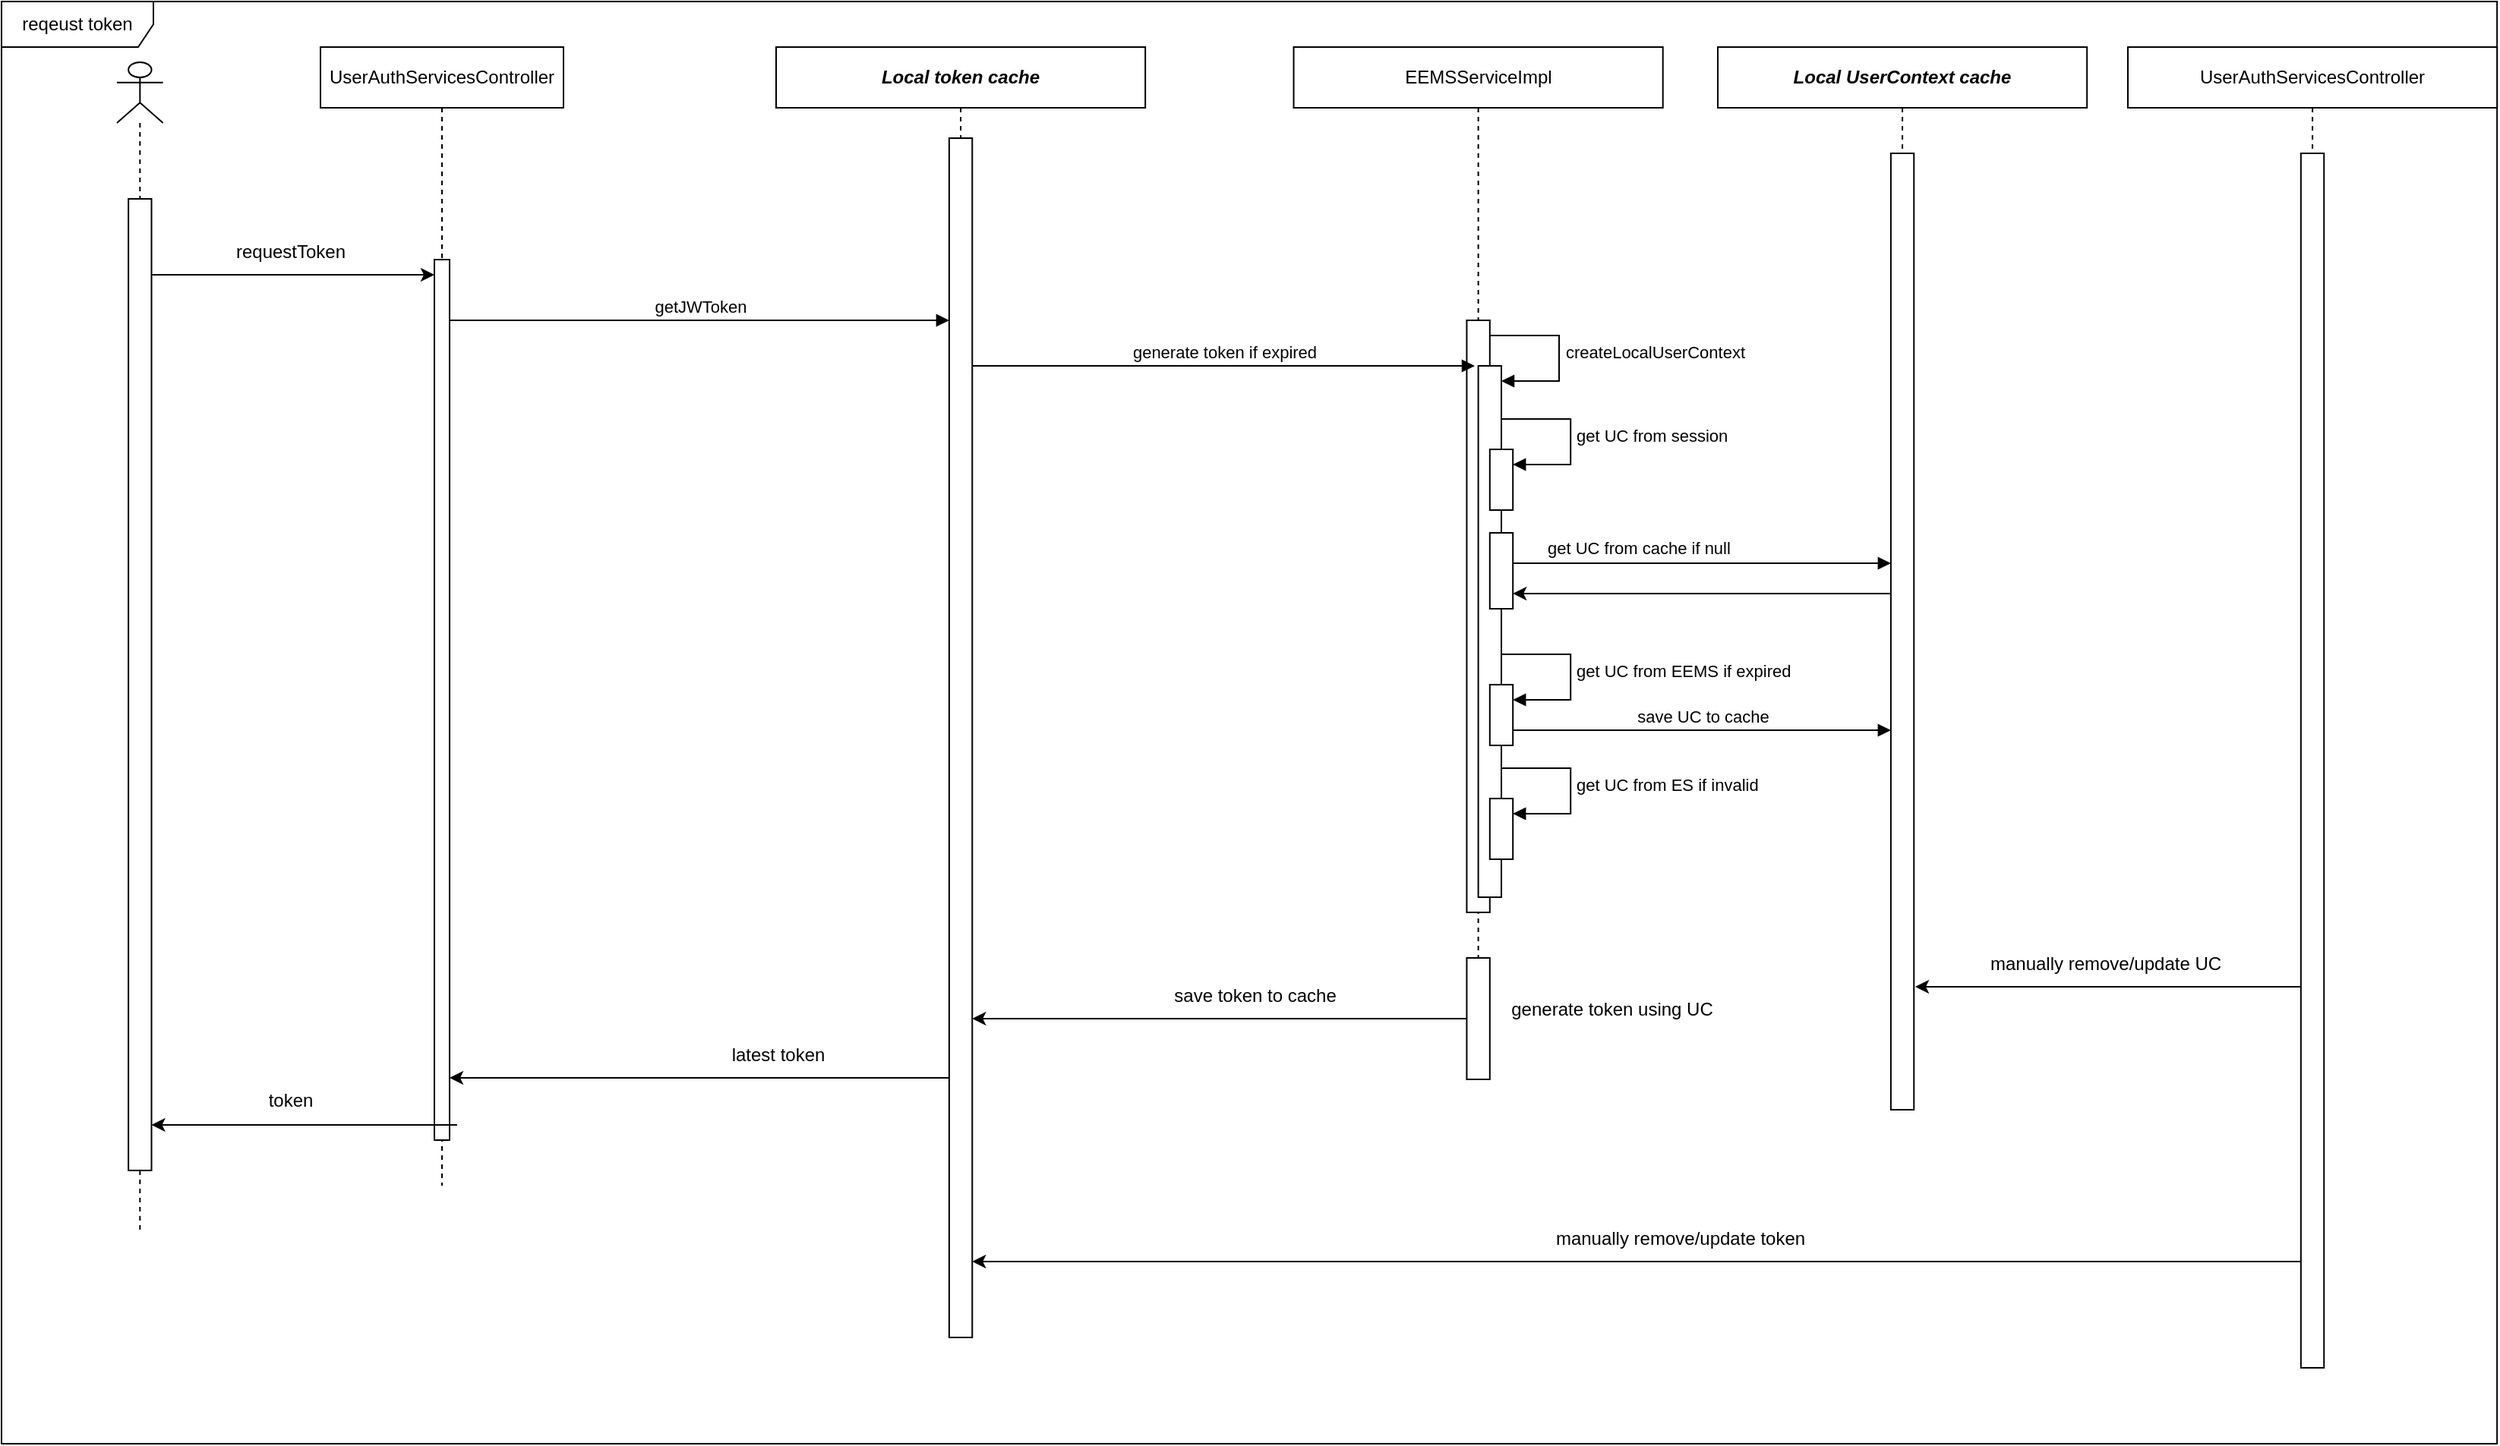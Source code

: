 <mxfile version="21.0.6" type="device"><diagram name="第 1 页" id="tL6850EBZRoM96-ECID1"><mxGraphModel dx="2414" dy="841" grid="1" gridSize="10" guides="1" tooltips="1" connect="1" arrows="1" fold="1" page="1" pageScale="1" pageWidth="980" pageHeight="1390" math="0" shadow="0"><root><mxCell id="0"/><mxCell id="1" parent="0"/><mxCell id="SSLdNjGpW5NOvBJdiW3O-16" value="reqeust token" style="shape=umlFrame;whiteSpace=wrap;html=1;pointerEvents=0;width=100;height=30;" vertex="1" parent="1"><mxGeometry x="-30" y="160" width="1643.073" height="950" as="geometry"/></mxCell><mxCell id="SSLdNjGpW5NOvBJdiW3O-67" value="&lt;b&gt;&lt;i&gt;Local token cache&lt;/i&gt;&lt;/b&gt;" style="shape=umlLifeline;perimeter=lifelinePerimeter;whiteSpace=wrap;html=1;container=1;dropTarget=0;collapsible=0;recursiveResize=0;outlineConnect=0;portConstraint=eastwest;newEdgeStyle={&quot;edgeStyle&quot;:&quot;elbowEdgeStyle&quot;,&quot;elbow&quot;:&quot;vertical&quot;,&quot;curved&quot;:0,&quot;rounded&quot;:0};" vertex="1" parent="SSLdNjGpW5NOvBJdiW3O-16"><mxGeometry x="509.997" y="30" width="243.077" height="850" as="geometry"/></mxCell><mxCell id="SSLdNjGpW5NOvBJdiW3O-68" value="" style="html=1;points=[];perimeter=orthogonalPerimeter;outlineConnect=0;targetShapes=umlLifeline;portConstraint=eastwest;newEdgeStyle={&quot;edgeStyle&quot;:&quot;elbowEdgeStyle&quot;,&quot;elbow&quot;:&quot;vertical&quot;,&quot;curved&quot;:0,&quot;rounded&quot;:0};" vertex="1" parent="SSLdNjGpW5NOvBJdiW3O-67"><mxGeometry x="113.94" y="60" width="15.19" height="790" as="geometry"/></mxCell><mxCell id="SSLdNjGpW5NOvBJdiW3O-38" value="EEMSServiceImpl" style="shape=umlLifeline;perimeter=lifelinePerimeter;whiteSpace=wrap;html=1;container=1;dropTarget=0;collapsible=0;recursiveResize=0;outlineConnect=0;portConstraint=eastwest;newEdgeStyle={&quot;edgeStyle&quot;:&quot;elbowEdgeStyle&quot;,&quot;elbow&quot;:&quot;vertical&quot;,&quot;curved&quot;:0,&quot;rounded&quot;:0};" vertex="1" parent="SSLdNjGpW5NOvBJdiW3O-16"><mxGeometry x="850.77" y="30" width="243.08" height="680" as="geometry"/></mxCell><mxCell id="SSLdNjGpW5NOvBJdiW3O-39" value="" style="html=1;points=[];perimeter=orthogonalPerimeter;outlineConnect=0;targetShapes=umlLifeline;portConstraint=eastwest;newEdgeStyle={&quot;edgeStyle&quot;:&quot;elbowEdgeStyle&quot;,&quot;elbow&quot;:&quot;vertical&quot;,&quot;curved&quot;:0,&quot;rounded&quot;:0};" vertex="1" parent="SSLdNjGpW5NOvBJdiW3O-38"><mxGeometry x="113.942" y="180" width="15.192" height="390" as="geometry"/></mxCell><mxCell id="SSLdNjGpW5NOvBJdiW3O-57" value="" style="html=1;points=[];perimeter=orthogonalPerimeter;outlineConnect=0;targetShapes=umlLifeline;portConstraint=eastwest;newEdgeStyle={&quot;edgeStyle&quot;:&quot;elbowEdgeStyle&quot;,&quot;elbow&quot;:&quot;vertical&quot;,&quot;curved&quot;:0,&quot;rounded&quot;:0};" vertex="1" parent="SSLdNjGpW5NOvBJdiW3O-38"><mxGeometry x="121.538" y="210" width="15.192" height="350" as="geometry"/></mxCell><mxCell id="SSLdNjGpW5NOvBJdiW3O-58" value="createLocalUserContext" style="html=1;align=left;spacingLeft=2;endArrow=block;rounded=0;edgeStyle=orthogonalEdgeStyle;curved=0;rounded=0;" edge="1" target="SSLdNjGpW5NOvBJdiW3O-57" parent="SSLdNjGpW5NOvBJdiW3O-38"><mxGeometry relative="1" as="geometry"><mxPoint x="129.135" y="190" as="sourcePoint"/><Array as="points"><mxPoint x="174.712" y="220"/></Array></mxGeometry></mxCell><mxCell id="SSLdNjGpW5NOvBJdiW3O-59" value="" style="html=1;points=[];perimeter=orthogonalPerimeter;outlineConnect=0;targetShapes=umlLifeline;portConstraint=eastwest;newEdgeStyle={&quot;edgeStyle&quot;:&quot;elbowEdgeStyle&quot;,&quot;elbow&quot;:&quot;vertical&quot;,&quot;curved&quot;:0,&quot;rounded&quot;:0};" vertex="1" parent="SSLdNjGpW5NOvBJdiW3O-38"><mxGeometry x="129.135" y="265" width="15.192" height="40" as="geometry"/></mxCell><mxCell id="SSLdNjGpW5NOvBJdiW3O-60" value="get UC from session" style="html=1;align=left;spacingLeft=2;endArrow=block;rounded=0;edgeStyle=orthogonalEdgeStyle;curved=0;rounded=0;" edge="1" target="SSLdNjGpW5NOvBJdiW3O-59" parent="SSLdNjGpW5NOvBJdiW3O-38"><mxGeometry relative="1" as="geometry"><mxPoint x="136.731" y="245" as="sourcePoint"/><Array as="points"><mxPoint x="182.308" y="275"/></Array></mxGeometry></mxCell><mxCell id="SSLdNjGpW5NOvBJdiW3O-61" value="" style="html=1;points=[];perimeter=orthogonalPerimeter;outlineConnect=0;targetShapes=umlLifeline;portConstraint=eastwest;newEdgeStyle={&quot;edgeStyle&quot;:&quot;elbowEdgeStyle&quot;,&quot;elbow&quot;:&quot;vertical&quot;,&quot;curved&quot;:0,&quot;rounded&quot;:0};" vertex="1" parent="SSLdNjGpW5NOvBJdiW3O-38"><mxGeometry x="129.135" y="320" width="15.192" height="50" as="geometry"/></mxCell><mxCell id="SSLdNjGpW5NOvBJdiW3O-63" value="" style="html=1;points=[];perimeter=orthogonalPerimeter;outlineConnect=0;targetShapes=umlLifeline;portConstraint=eastwest;newEdgeStyle={&quot;edgeStyle&quot;:&quot;elbowEdgeStyle&quot;,&quot;elbow&quot;:&quot;vertical&quot;,&quot;curved&quot;:0,&quot;rounded&quot;:0};" vertex="1" parent="SSLdNjGpW5NOvBJdiW3O-38"><mxGeometry x="129.135" y="420" width="15.192" height="40" as="geometry"/></mxCell><mxCell id="SSLdNjGpW5NOvBJdiW3O-64" value="get UC from EEMS if expired" style="html=1;align=left;spacingLeft=2;endArrow=block;rounded=0;edgeStyle=orthogonalEdgeStyle;curved=0;rounded=0;" edge="1" target="SSLdNjGpW5NOvBJdiW3O-63" parent="SSLdNjGpW5NOvBJdiW3O-38"><mxGeometry relative="1" as="geometry"><mxPoint x="136.731" y="400" as="sourcePoint"/><Array as="points"><mxPoint x="182.308" y="430"/></Array></mxGeometry></mxCell><mxCell id="SSLdNjGpW5NOvBJdiW3O-65" value="" style="html=1;points=[];perimeter=orthogonalPerimeter;outlineConnect=0;targetShapes=umlLifeline;portConstraint=eastwest;newEdgeStyle={&quot;edgeStyle&quot;:&quot;elbowEdgeStyle&quot;,&quot;elbow&quot;:&quot;vertical&quot;,&quot;curved&quot;:0,&quot;rounded&quot;:0};" vertex="1" parent="SSLdNjGpW5NOvBJdiW3O-38"><mxGeometry x="129.135" y="495" width="15.192" height="40" as="geometry"/></mxCell><mxCell id="SSLdNjGpW5NOvBJdiW3O-66" value="get UC from ES if invalid" style="html=1;align=left;spacingLeft=2;endArrow=block;rounded=0;edgeStyle=orthogonalEdgeStyle;curved=0;rounded=0;" edge="1" target="SSLdNjGpW5NOvBJdiW3O-65" parent="SSLdNjGpW5NOvBJdiW3O-38"><mxGeometry relative="1" as="geometry"><mxPoint x="136.731" y="475" as="sourcePoint"/><Array as="points"><mxPoint x="182.308" y="505"/></Array></mxGeometry></mxCell><mxCell id="SSLdNjGpW5NOvBJdiW3O-70" value="" style="html=1;points=[];perimeter=orthogonalPerimeter;outlineConnect=0;targetShapes=umlLifeline;portConstraint=eastwest;newEdgeStyle={&quot;edgeStyle&quot;:&quot;elbowEdgeStyle&quot;,&quot;elbow&quot;:&quot;vertical&quot;,&quot;curved&quot;:0,&quot;rounded&quot;:0};" vertex="1" parent="SSLdNjGpW5NOvBJdiW3O-38"><mxGeometry x="113.942" y="600" width="15.192" height="80" as="geometry"/></mxCell><mxCell id="SSLdNjGpW5NOvBJdiW3O-40" value="&lt;b&gt;&lt;i&gt;Local UserContext cache&lt;/i&gt;&lt;/b&gt;" style="shape=umlLifeline;perimeter=lifelinePerimeter;whiteSpace=wrap;html=1;container=1;dropTarget=0;collapsible=0;recursiveResize=0;outlineConnect=0;portConstraint=eastwest;newEdgeStyle={&quot;edgeStyle&quot;:&quot;elbowEdgeStyle&quot;,&quot;elbow&quot;:&quot;vertical&quot;,&quot;curved&quot;:0,&quot;rounded&quot;:0};" vertex="1" parent="SSLdNjGpW5NOvBJdiW3O-16"><mxGeometry x="1129.996" y="30" width="243.077" height="700" as="geometry"/></mxCell><mxCell id="SSLdNjGpW5NOvBJdiW3O-41" value="" style="html=1;points=[];perimeter=orthogonalPerimeter;outlineConnect=0;targetShapes=umlLifeline;portConstraint=eastwest;newEdgeStyle={&quot;edgeStyle&quot;:&quot;elbowEdgeStyle&quot;,&quot;elbow&quot;:&quot;vertical&quot;,&quot;curved&quot;:0,&quot;rounded&quot;:0};" vertex="1" parent="SSLdNjGpW5NOvBJdiW3O-40"><mxGeometry x="113.942" y="70" width="15.192" height="630" as="geometry"/></mxCell><mxCell id="SSLdNjGpW5NOvBJdiW3O-51" value="get UC from cache if null" style="html=1;align=left;spacingLeft=2;endArrow=block;rounded=0;rounded=0;" edge="1" parent="SSLdNjGpW5NOvBJdiW3O-16" source="SSLdNjGpW5NOvBJdiW3O-61" target="SSLdNjGpW5NOvBJdiW3O-41"><mxGeometry x="-0.846" y="10" relative="1" as="geometry"><mxPoint x="1124.231" y="380" as="sourcePoint"/><Array as="points"><mxPoint x="1154.615" y="370"/></Array><mxPoint x="1131.827" y="380" as="targetPoint"/><mxPoint as="offset"/></mxGeometry></mxCell><mxCell id="SSLdNjGpW5NOvBJdiW3O-52" style="rounded=0;orthogonalLoop=1;jettySize=auto;html=1;elbow=vertical;" edge="1" parent="SSLdNjGpW5NOvBJdiW3O-16" source="SSLdNjGpW5NOvBJdiW3O-41" target="SSLdNjGpW5NOvBJdiW3O-61"><mxGeometry relative="1" as="geometry"><mxPoint x="1382.5" y="410" as="sourcePoint"/><mxPoint x="1109.038" y="390" as="targetPoint"/><Array as="points"><mxPoint x="1154.615" y="390"/></Array></mxGeometry></mxCell><mxCell id="SSLdNjGpW5NOvBJdiW3O-69" value="generate token if expired" style="html=1;verticalAlign=bottom;endArrow=block;edgeStyle=elbowEdgeStyle;elbow=vertical;curved=0;rounded=0;entryX=0.348;entryY=0.077;entryDx=0;entryDy=0;entryPerimeter=0;" edge="1" parent="SSLdNjGpW5NOvBJdiW3O-16" source="SSLdNjGpW5NOvBJdiW3O-68" target="SSLdNjGpW5NOvBJdiW3O-39"><mxGeometry relative="1" as="geometry"><mxPoint x="774.808" y="240" as="sourcePoint"/><mxPoint x="1078.654" y="240" as="targetPoint"/></mxGeometry></mxCell><mxCell id="SSLdNjGpW5NOvBJdiW3O-71" value="generate token using UC" style="text;html=1;align=center;verticalAlign=middle;resizable=0;points=[];autosize=1;strokeColor=none;fillColor=none;" vertex="1" parent="SSLdNjGpW5NOvBJdiW3O-16"><mxGeometry x="979.996" y="649" width="160" height="30" as="geometry"/></mxCell><mxCell id="SSLdNjGpW5NOvBJdiW3O-72" style="rounded=0;orthogonalLoop=1;jettySize=auto;html=1;elbow=vertical;" edge="1" parent="SSLdNjGpW5NOvBJdiW3O-16" source="SSLdNjGpW5NOvBJdiW3O-70" target="SSLdNjGpW5NOvBJdiW3O-68"><mxGeometry relative="1" as="geometry"><mxPoint x="1055.865" y="730" as="sourcePoint"/><mxPoint x="759.615" y="730" as="targetPoint"/><Array as="points"><mxPoint x="881.154" y="670"/></Array></mxGeometry></mxCell><mxCell id="SSLdNjGpW5NOvBJdiW3O-73" value="save token to cache" style="text;html=1;align=center;verticalAlign=middle;resizable=0;points=[];autosize=1;strokeColor=none;fillColor=none;" vertex="1" parent="SSLdNjGpW5NOvBJdiW3O-16"><mxGeometry x="760.005" y="640" width="130" height="30" as="geometry"/></mxCell><mxCell id="SSLdNjGpW5NOvBJdiW3O-29" value="token" style="text;html=1;align=center;verticalAlign=middle;resizable=0;points=[];autosize=1;strokeColor=none;fillColor=none;" vertex="1" parent="SSLdNjGpW5NOvBJdiW3O-16"><mxGeometry x="164.998" y="709" width="50" height="30" as="geometry"/></mxCell><mxCell id="SSLdNjGpW5NOvBJdiW3O-17" value="" style="shape=umlLifeline;perimeter=lifelinePerimeter;whiteSpace=wrap;html=1;container=1;dropTarget=0;collapsible=0;recursiveResize=0;outlineConnect=0;portConstraint=eastwest;newEdgeStyle={&quot;edgeStyle&quot;:&quot;elbowEdgeStyle&quot;,&quot;elbow&quot;:&quot;vertical&quot;,&quot;curved&quot;:0,&quot;rounded&quot;:0};participant=umlActor;" vertex="1" parent="SSLdNjGpW5NOvBJdiW3O-16"><mxGeometry x="75.962" y="40" width="30.385" height="770" as="geometry"/></mxCell><mxCell id="SSLdNjGpW5NOvBJdiW3O-20" value="" style="html=1;points=[];perimeter=orthogonalPerimeter;outlineConnect=0;targetShapes=umlLifeline;portConstraint=eastwest;newEdgeStyle={&quot;edgeStyle&quot;:&quot;elbowEdgeStyle&quot;,&quot;elbow&quot;:&quot;vertical&quot;,&quot;curved&quot;:0,&quot;rounded&quot;:0};" vertex="1" parent="SSLdNjGpW5NOvBJdiW3O-17"><mxGeometry x="7.596" y="90" width="15.192" height="640" as="geometry"/></mxCell><mxCell id="SSLdNjGpW5NOvBJdiW3O-76" value="save UC to cache" style="html=1;verticalAlign=bottom;endArrow=block;elbow=vertical;rounded=0;" edge="1" parent="SSLdNjGpW5NOvBJdiW3O-16" source="SSLdNjGpW5NOvBJdiW3O-63" target="SSLdNjGpW5NOvBJdiW3O-41"><mxGeometry relative="1" as="geometry"><mxPoint x="1109.038" y="480" as="sourcePoint"/><mxPoint x="1260" y="480" as="targetPoint"/><Array as="points"><mxPoint x="1180" y="480"/></Array></mxGeometry></mxCell><mxCell id="SSLdNjGpW5NOvBJdiW3O-75" value="latest token" style="text;html=1;align=center;verticalAlign=middle;resizable=0;points=[];autosize=1;strokeColor=none;fillColor=none;" vertex="1" parent="SSLdNjGpW5NOvBJdiW3O-16"><mxGeometry x="470.962" y="679" width="80" height="30" as="geometry"/></mxCell><mxCell id="SSLdNjGpW5NOvBJdiW3O-74" style="edgeStyle=elbowEdgeStyle;rounded=0;orthogonalLoop=1;jettySize=auto;html=1;elbow=vertical;curved=0;" edge="1" parent="SSLdNjGpW5NOvBJdiW3O-16" source="SSLdNjGpW5NOvBJdiW3O-68" target="SSLdNjGpW5NOvBJdiW3O-25"><mxGeometry relative="1" as="geometry"><mxPoint x="752.019" y="709" as="sourcePoint"/><mxPoint x="402.596" y="709" as="targetPoint"/><Array as="points"><mxPoint x="470.962" y="709"/></Array></mxGeometry></mxCell><mxCell id="SSLdNjGpW5NOvBJdiW3O-19" value="UserAuthServicesController" style="shape=umlLifeline;perimeter=lifelinePerimeter;whiteSpace=wrap;html=1;container=1;dropTarget=0;collapsible=0;recursiveResize=0;outlineConnect=0;portConstraint=eastwest;newEdgeStyle={&quot;edgeStyle&quot;:&quot;elbowEdgeStyle&quot;,&quot;elbow&quot;:&quot;vertical&quot;,&quot;curved&quot;:0,&quot;rounded&quot;:0};" vertex="1" parent="SSLdNjGpW5NOvBJdiW3O-16"><mxGeometry x="210" y="30" width="160" height="750" as="geometry"/></mxCell><mxCell id="SSLdNjGpW5NOvBJdiW3O-25" value="" style="html=1;points=[];perimeter=orthogonalPerimeter;outlineConnect=0;targetShapes=umlLifeline;portConstraint=eastwest;newEdgeStyle={&quot;edgeStyle&quot;:&quot;elbowEdgeStyle&quot;,&quot;elbow&quot;:&quot;vertical&quot;,&quot;curved&quot;:0,&quot;rounded&quot;:0};" vertex="1" parent="SSLdNjGpW5NOvBJdiW3O-19"><mxGeometry x="75" y="140" width="10" height="580" as="geometry"/></mxCell><mxCell id="SSLdNjGpW5NOvBJdiW3O-22" value="" style="edgeStyle=elbowEdgeStyle;rounded=0;orthogonalLoop=1;jettySize=auto;html=1;elbow=vertical;curved=0;" edge="1" parent="SSLdNjGpW5NOvBJdiW3O-16" source="SSLdNjGpW5NOvBJdiW3O-20" target="SSLdNjGpW5NOvBJdiW3O-25"><mxGeometry relative="1" as="geometry"><mxPoint x="335" y="160" as="targetPoint"/><Array as="points"><mxPoint x="270" y="180"/><mxPoint x="290" y="190"/></Array></mxGeometry></mxCell><mxCell id="SSLdNjGpW5NOvBJdiW3O-35" value="getJWToken" style="html=1;verticalAlign=bottom;endArrow=block;edgeStyle=elbowEdgeStyle;elbow=vertical;curved=0;rounded=0;" edge="1" target="SSLdNjGpW5NOvBJdiW3O-68" parent="SSLdNjGpW5NOvBJdiW3O-16" source="SSLdNjGpW5NOvBJdiW3O-25"><mxGeometry relative="1" as="geometry"><mxPoint x="380" y="200" as="sourcePoint"/><mxPoint x="580" y="200" as="targetPoint"/><Array as="points"><mxPoint x="420" y="210"/></Array></mxGeometry></mxCell><mxCell id="SSLdNjGpW5NOvBJdiW3O-28" style="edgeStyle=elbowEdgeStyle;rounded=0;orthogonalLoop=1;jettySize=auto;html=1;elbow=vertical;curved=0;" edge="1" parent="SSLdNjGpW5NOvBJdiW3O-16" source="SSLdNjGpW5NOvBJdiW3O-25" target="SSLdNjGpW5NOvBJdiW3O-20"><mxGeometry relative="1" as="geometry"><mxPoint x="360" y="740" as="sourcePoint"/><mxPoint x="365" y="320" as="targetPoint"/><Array as="points"><mxPoint x="300" y="740"/><mxPoint x="220" y="400"/></Array></mxGeometry></mxCell><mxCell id="SSLdNjGpW5NOvBJdiW3O-37" value="requestToken" style="text;html=1;align=center;verticalAlign=middle;resizable=0;points=[];autosize=1;strokeColor=none;fillColor=none;" vertex="1" parent="SSLdNjGpW5NOvBJdiW3O-16"><mxGeometry x="140" y="150" width="100" height="30" as="geometry"/></mxCell><mxCell id="SSLdNjGpW5NOvBJdiW3O-79" value="UserAuthServicesController" style="shape=umlLifeline;perimeter=lifelinePerimeter;whiteSpace=wrap;html=1;container=1;dropTarget=0;collapsible=0;recursiveResize=0;outlineConnect=0;portConstraint=eastwest;newEdgeStyle={&quot;edgeStyle&quot;:&quot;elbowEdgeStyle&quot;,&quot;elbow&quot;:&quot;vertical&quot;,&quot;curved&quot;:0,&quot;rounded&quot;:0};" vertex="1" parent="SSLdNjGpW5NOvBJdiW3O-16"><mxGeometry x="1399.996" y="30" width="243.077" height="870" as="geometry"/></mxCell><mxCell id="SSLdNjGpW5NOvBJdiW3O-80" value="" style="html=1;points=[];perimeter=orthogonalPerimeter;outlineConnect=0;targetShapes=umlLifeline;portConstraint=eastwest;newEdgeStyle={&quot;edgeStyle&quot;:&quot;elbowEdgeStyle&quot;,&quot;elbow&quot;:&quot;vertical&quot;,&quot;curved&quot;:0,&quot;rounded&quot;:0};" vertex="1" parent="SSLdNjGpW5NOvBJdiW3O-79"><mxGeometry x="113.94" y="70" width="15.19" height="800" as="geometry"/></mxCell><mxCell id="SSLdNjGpW5NOvBJdiW3O-81" style="rounded=0;orthogonalLoop=1;jettySize=auto;html=1;elbow=vertical;" edge="1" parent="SSLdNjGpW5NOvBJdiW3O-16" source="SSLdNjGpW5NOvBJdiW3O-80"><mxGeometry relative="1" as="geometry"><mxPoint x="1586" y="649" as="sourcePoint"/><mxPoint x="1260" y="649" as="targetPoint"/><Array as="points"><mxPoint x="1502.154" y="649"/></Array></mxGeometry></mxCell><mxCell id="SSLdNjGpW5NOvBJdiW3O-82" value="manually remove/update UC" style="text;html=1;align=center;verticalAlign=middle;resizable=0;points=[];autosize=1;strokeColor=none;fillColor=none;" vertex="1" parent="SSLdNjGpW5NOvBJdiW3O-16"><mxGeometry x="1295" y="619" width="180" height="30" as="geometry"/></mxCell><mxCell id="SSLdNjGpW5NOvBJdiW3O-83" style="rounded=0;orthogonalLoop=1;jettySize=auto;html=1;elbow=vertical;" edge="1" parent="SSLdNjGpW5NOvBJdiW3O-16" target="SSLdNjGpW5NOvBJdiW3O-68"><mxGeometry relative="1" as="geometry"><mxPoint x="1514" y="830" as="sourcePoint"/><mxPoint x="1260" y="830" as="targetPoint"/><Array as="points"><mxPoint x="1502.154" y="830"/></Array></mxGeometry></mxCell><mxCell id="SSLdNjGpW5NOvBJdiW3O-84" value="manually remove/update token" style="text;html=1;align=center;verticalAlign=middle;resizable=0;points=[];autosize=1;strokeColor=none;fillColor=none;" vertex="1" parent="SSLdNjGpW5NOvBJdiW3O-16"><mxGeometry x="1010" y="800" width="190" height="30" as="geometry"/></mxCell></root></mxGraphModel></diagram></mxfile>